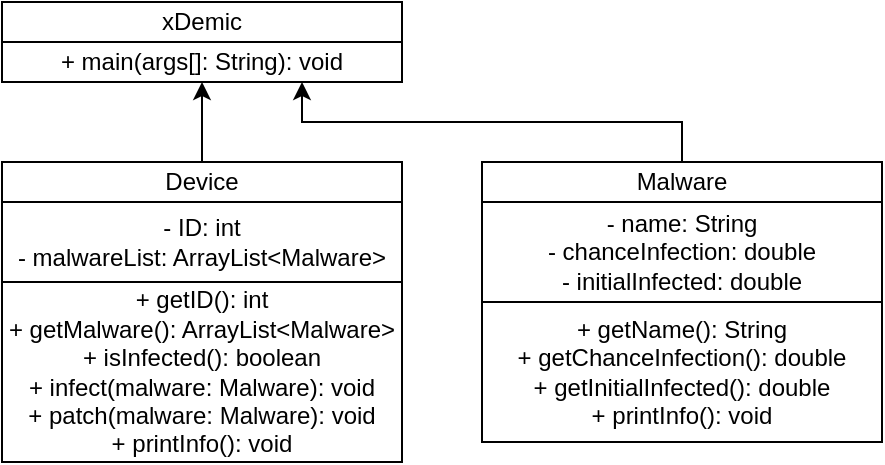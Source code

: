 <mxfile version="14.4.3" type="device"><diagram id="C5RBs43oDa-KdzZeNtuy" name="Page-1"><mxGraphModel dx="825" dy="468" grid="1" gridSize="10" guides="1" tooltips="1" connect="1" arrows="1" fold="1" page="1" pageScale="1" pageWidth="827" pageHeight="1169" math="0" shadow="0"><root><mxCell id="WIyWlLk6GJQsqaUBKTNV-0"/><mxCell id="WIyWlLk6GJQsqaUBKTNV-1" parent="WIyWlLk6GJQsqaUBKTNV-0"/><mxCell id="gzWh6iva3rg4xpFQuiqM-4" value="xDemic" style="rounded=0;whiteSpace=wrap;html=1;" vertex="1" parent="WIyWlLk6GJQsqaUBKTNV-1"><mxGeometry x="80" y="40" width="200" height="20" as="geometry"/></mxCell><mxCell id="gzWh6iva3rg4xpFQuiqM-5" value="+ main(args[]: String): void" style="rounded=0;whiteSpace=wrap;html=1;" vertex="1" parent="WIyWlLk6GJQsqaUBKTNV-1"><mxGeometry x="80" y="60" width="200" height="20" as="geometry"/></mxCell><mxCell id="gzWh6iva3rg4xpFQuiqM-13" value="" style="edgeStyle=orthogonalEdgeStyle;rounded=0;orthogonalLoop=1;jettySize=auto;html=1;" edge="1" parent="WIyWlLk6GJQsqaUBKTNV-1" source="gzWh6iva3rg4xpFQuiqM-7"><mxGeometry relative="1" as="geometry"><mxPoint x="180" y="80" as="targetPoint"/></mxGeometry></mxCell><mxCell id="gzWh6iva3rg4xpFQuiqM-7" value="Device" style="rounded=0;whiteSpace=wrap;html=1;" vertex="1" parent="WIyWlLk6GJQsqaUBKTNV-1"><mxGeometry x="80" y="120" width="200" height="20" as="geometry"/></mxCell><mxCell id="gzWh6iva3rg4xpFQuiqM-8" value="- ID: int&lt;br&gt;- malwareList: ArrayList&amp;lt;Malware&amp;gt;" style="rounded=0;whiteSpace=wrap;html=1;" vertex="1" parent="WIyWlLk6GJQsqaUBKTNV-1"><mxGeometry x="80" y="140" width="200" height="40" as="geometry"/></mxCell><mxCell id="gzWh6iva3rg4xpFQuiqM-9" value="+ getID(): int&lt;br&gt;+ getMalware(): ArrayList&amp;lt;Malware&amp;gt;&lt;br&gt;+ isInfected(): boolean&lt;br&gt;+ infect(malware: Malware): void&lt;br&gt;+ patch(malware: Malware): void&lt;br&gt;+ printInfo(): void" style="rounded=0;whiteSpace=wrap;html=1;" vertex="1" parent="WIyWlLk6GJQsqaUBKTNV-1"><mxGeometry x="80" y="180" width="200" height="90" as="geometry"/></mxCell><mxCell id="gzWh6iva3rg4xpFQuiqM-14" style="edgeStyle=orthogonalEdgeStyle;rounded=0;orthogonalLoop=1;jettySize=auto;html=1;entryX=0.75;entryY=1;entryDx=0;entryDy=0;" edge="1" parent="WIyWlLk6GJQsqaUBKTNV-1" source="gzWh6iva3rg4xpFQuiqM-10" target="gzWh6iva3rg4xpFQuiqM-5"><mxGeometry relative="1" as="geometry"><mxPoint x="210" y="82" as="targetPoint"/><Array as="points"><mxPoint x="420" y="100"/><mxPoint x="230" y="100"/></Array></mxGeometry></mxCell><mxCell id="gzWh6iva3rg4xpFQuiqM-10" value="Malware" style="rounded=0;whiteSpace=wrap;html=1;" vertex="1" parent="WIyWlLk6GJQsqaUBKTNV-1"><mxGeometry x="320" y="120" width="200" height="20" as="geometry"/></mxCell><mxCell id="gzWh6iva3rg4xpFQuiqM-11" value="- name: String&lt;br&gt;- chanceInfection: double&lt;br&gt;- initialInfected: double" style="rounded=0;whiteSpace=wrap;html=1;" vertex="1" parent="WIyWlLk6GJQsqaUBKTNV-1"><mxGeometry x="320" y="140" width="200" height="50" as="geometry"/></mxCell><mxCell id="gzWh6iva3rg4xpFQuiqM-12" value="+ getName(): String&lt;br&gt;+ getChanceInfection(): double&lt;br&gt;+ getInitialInfected(): double&lt;br&gt;+ printInfo(): void" style="rounded=0;whiteSpace=wrap;html=1;" vertex="1" parent="WIyWlLk6GJQsqaUBKTNV-1"><mxGeometry x="320" y="190" width="200" height="70" as="geometry"/></mxCell></root></mxGraphModel></diagram></mxfile>